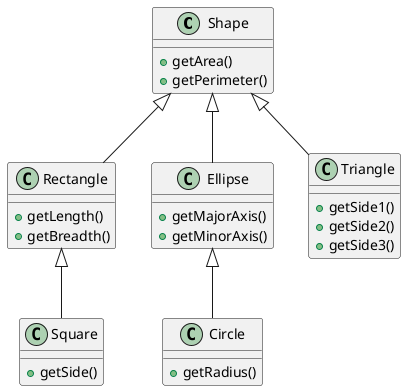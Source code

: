 ' Create a class diagram and justify an inheritance hierarchy that could be used to represent the following classes : shape, rectangle, square, circle, ellipse, triangle


 

@startuml

class Shape {
    +getArea()
    +getPerimeter()
}
class Rectangle extends Shape{
    +getLength()
    +getBreadth()
}

class Square extends Rectangle{
    +getSide()
}

class Circle extends Ellipse {
    +getRadius()
}

class Ellipse extends Shape{
    +getMajorAxis()
    +getMinorAxis()
}

class Triangle extends Shape{
    +getSide1()
    +getSide2()
    +getSide3()
}
@enduml
